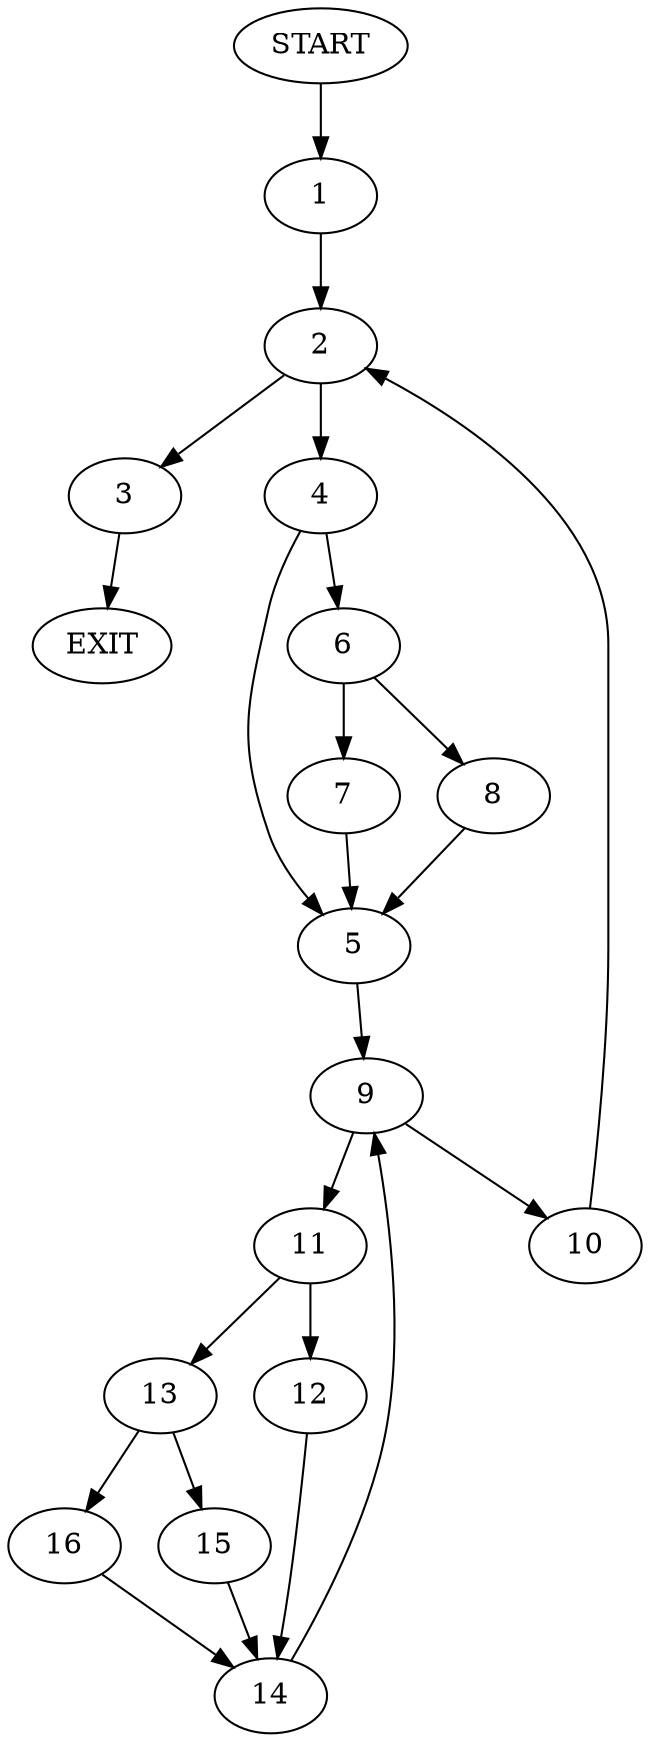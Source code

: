 digraph {
0 [label="START"]
17 [label="EXIT"]
0 -> 1
1 -> 2
2 -> 3
2 -> 4
3 -> 17
4 -> 5
4 -> 6
6 -> 7
6 -> 8
5 -> 9
8 -> 5
7 -> 5
9 -> 10
9 -> 11
10 -> 2
11 -> 12
11 -> 13
12 -> 14
13 -> 15
13 -> 16
14 -> 9
15 -> 14
16 -> 14
}
